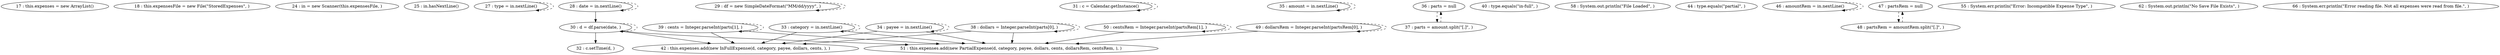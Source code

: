 digraph G {
"17 : this.expenses = new ArrayList()"
"18 : this.expensesFile = new File(\"StoredExpenses\", )"
"24 : in = new Scanner(this.expensesFile, )"
"25 : in.hasNextLine()"
"27 : type = in.nextLine()"
"27 : type = in.nextLine()" -> "27 : type = in.nextLine()" [style=dashed]
"28 : date = in.nextLine()"
"28 : date = in.nextLine()" -> "30 : d = df.parse(date, )"
"28 : date = in.nextLine()" -> "28 : date = in.nextLine()" [style=dashed]
"29 : df = new SimpleDateFormat(\"MM/dd/yyyy\", )"
"29 : df = new SimpleDateFormat(\"MM/dd/yyyy\", )" -> "29 : df = new SimpleDateFormat(\"MM/dd/yyyy\", )" [style=dashed]
"30 : d = df.parse(date, )"
"30 : d = df.parse(date, )" -> "32 : c.setTime(d, )"
"30 : d = df.parse(date, )" -> "42 : this.expenses.add(new InFullExpense(d, category, payee, dollars, cents, ), )"
"30 : d = df.parse(date, )" -> "51 : this.expenses.add(new PartialExpense(d, category, payee, dollars, cents, dollarsRem, centsRem, ), )"
"30 : d = df.parse(date, )" -> "30 : d = df.parse(date, )" [style=dashed]
"31 : c = Calendar.getInstance()"
"31 : c = Calendar.getInstance()" -> "31 : c = Calendar.getInstance()" [style=dashed]
"32 : c.setTime(d, )"
"33 : category = in.nextLine()"
"33 : category = in.nextLine()" -> "42 : this.expenses.add(new InFullExpense(d, category, payee, dollars, cents, ), )"
"33 : category = in.nextLine()" -> "51 : this.expenses.add(new PartialExpense(d, category, payee, dollars, cents, dollarsRem, centsRem, ), )"
"33 : category = in.nextLine()" -> "33 : category = in.nextLine()" [style=dashed]
"34 : payee = in.nextLine()"
"34 : payee = in.nextLine()" -> "42 : this.expenses.add(new InFullExpense(d, category, payee, dollars, cents, ), )"
"34 : payee = in.nextLine()" -> "51 : this.expenses.add(new PartialExpense(d, category, payee, dollars, cents, dollarsRem, centsRem, ), )"
"34 : payee = in.nextLine()" -> "34 : payee = in.nextLine()" [style=dashed]
"35 : amount = in.nextLine()"
"35 : amount = in.nextLine()" -> "35 : amount = in.nextLine()" [style=dashed]
"36 : parts = null"
"36 : parts = null" -> "37 : parts = amount.split(\"[.]\", )" [style=dashed]
"37 : parts = amount.split(\"[.]\", )"
"37 : parts = amount.split(\"[.]\", )" -> "36 : parts = null" [style=dashed]
"38 : dollars = Integer.parseInt(parts[0], )"
"38 : dollars = Integer.parseInt(parts[0], )" -> "42 : this.expenses.add(new InFullExpense(d, category, payee, dollars, cents, ), )"
"38 : dollars = Integer.parseInt(parts[0], )" -> "51 : this.expenses.add(new PartialExpense(d, category, payee, dollars, cents, dollarsRem, centsRem, ), )"
"38 : dollars = Integer.parseInt(parts[0], )" -> "38 : dollars = Integer.parseInt(parts[0], )" [style=dashed]
"39 : cents = Integer.parseInt(parts[1], )"
"39 : cents = Integer.parseInt(parts[1], )" -> "42 : this.expenses.add(new InFullExpense(d, category, payee, dollars, cents, ), )"
"39 : cents = Integer.parseInt(parts[1], )" -> "51 : this.expenses.add(new PartialExpense(d, category, payee, dollars, cents, dollarsRem, centsRem, ), )"
"39 : cents = Integer.parseInt(parts[1], )" -> "39 : cents = Integer.parseInt(parts[1], )" [style=dashed]
"40 : type.equals(\"in-full\", )"
"58 : System.out.println(\"File Loaded\", )"
"42 : this.expenses.add(new InFullExpense(d, category, payee, dollars, cents, ), )"
"44 : type.equals(\"partial\", )"
"46 : amountRem = in.nextLine()"
"46 : amountRem = in.nextLine()" -> "46 : amountRem = in.nextLine()" [style=dashed]
"47 : partsRem = null"
"47 : partsRem = null" -> "48 : partsRem = amountRem.split(\"[.]\", )" [style=dashed]
"48 : partsRem = amountRem.split(\"[.]\", )"
"48 : partsRem = amountRem.split(\"[.]\", )" -> "47 : partsRem = null" [style=dashed]
"49 : dollarsRem = Integer.parseInt(partsRem[0], )"
"49 : dollarsRem = Integer.parseInt(partsRem[0], )" -> "51 : this.expenses.add(new PartialExpense(d, category, payee, dollars, cents, dollarsRem, centsRem, ), )"
"49 : dollarsRem = Integer.parseInt(partsRem[0], )" -> "49 : dollarsRem = Integer.parseInt(partsRem[0], )" [style=dashed]
"50 : centsRem = Integer.parseInt(partsRem[1], )"
"50 : centsRem = Integer.parseInt(partsRem[1], )" -> "51 : this.expenses.add(new PartialExpense(d, category, payee, dollars, cents, dollarsRem, centsRem, ), )"
"50 : centsRem = Integer.parseInt(partsRem[1], )" -> "50 : centsRem = Integer.parseInt(partsRem[1], )" [style=dashed]
"51 : this.expenses.add(new PartialExpense(d, category, payee, dollars, cents, dollarsRem, centsRem, ), )"
"55 : System.err.println(\"Error: Incompatible Expense Type\", )"
"25 : in.hasNextLine()"
"62 : System.out.println(\"No Save File Exists\", )"
"66 : System.err.println(\"Error reading file. Not all expenses were read from file.\", )"
}